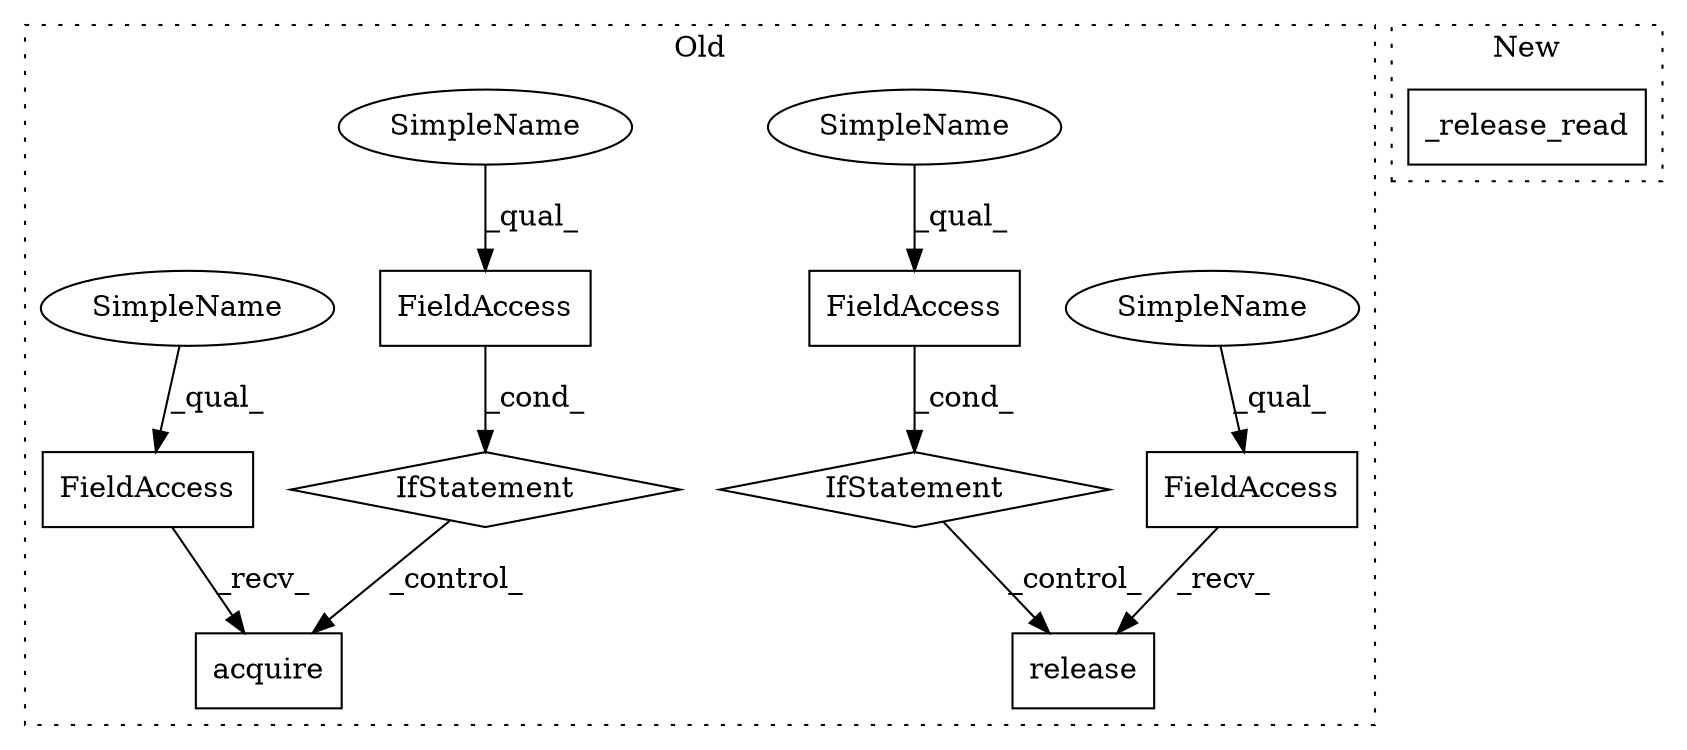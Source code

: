 digraph G {
subgraph cluster0 {
1 [label="release" a="32" s="27816" l="9" shape="box"];
3 [label="IfStatement" a="25" s="27781,27795" l="4,2" shape="diamond"];
4 [label="FieldAccess" a="22" s="27785" l="10" shape="box"];
5 [label="FieldAccess" a="22" s="27805" l="10" shape="box"];
6 [label="FieldAccess" a="22" s="27710" l="10" shape="box"];
7 [label="FieldAccess" a="22" s="27690" l="10" shape="box"];
8 [label="IfStatement" a="25" s="27686,27700" l="4,2" shape="diamond"];
9 [label="acquire" a="32" s="27721" l="9" shape="box"];
10 [label="SimpleName" a="42" s="27690" l="4" shape="ellipse"];
11 [label="SimpleName" a="42" s="27805" l="4" shape="ellipse"];
12 [label="SimpleName" a="42" s="27785" l="4" shape="ellipse"];
13 [label="SimpleName" a="42" s="27710" l="4" shape="ellipse"];
label = "Old";
style="dotted";
}
subgraph cluster1 {
2 [label="_release_read" a="32" s="28295" l="15" shape="box"];
label = "New";
style="dotted";
}
3 -> 1 [label="_control_"];
4 -> 3 [label="_cond_"];
5 -> 1 [label="_recv_"];
6 -> 9 [label="_recv_"];
7 -> 8 [label="_cond_"];
8 -> 9 [label="_control_"];
10 -> 7 [label="_qual_"];
11 -> 5 [label="_qual_"];
12 -> 4 [label="_qual_"];
13 -> 6 [label="_qual_"];
}